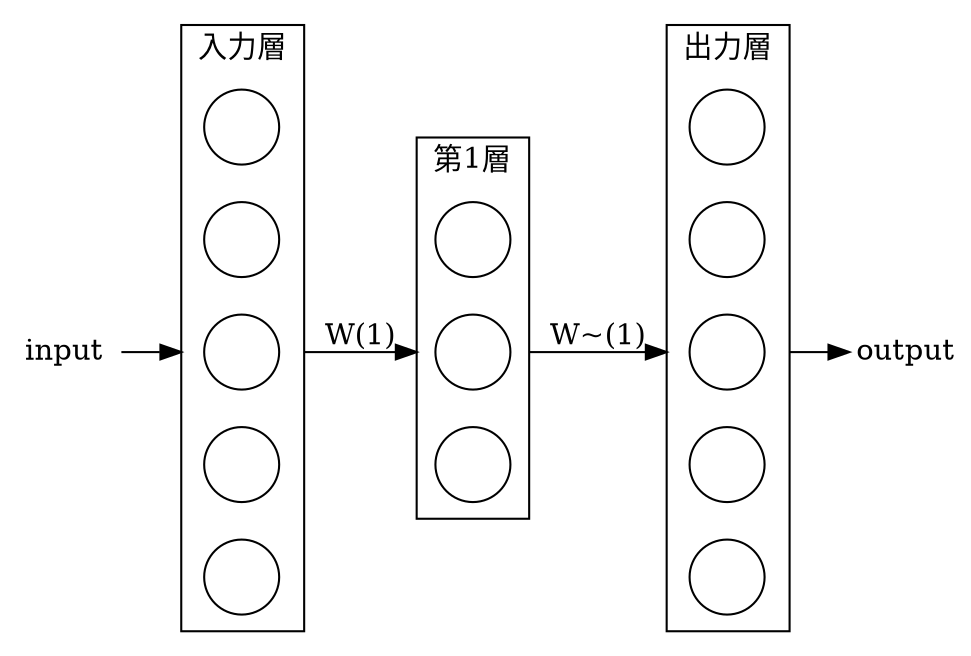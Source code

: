 digraph G {

  compound = true;
  ordering="out";
  rankdir=LR
	splines=line

  node [fixedsize=true];

  subgraph cluster_0 {
		node [style=solid, shape=circle];
		x1 x2 x3 x4 x5;
		label = "入力層";
	}

	subgraph cluster_1 {
		node [style=solid, shape=circle];
		u1_1 u1_2 u1_3;
		label = "第1層";
	}

  subgraph cluster_2 {
    node [style=solid, shape=circle];
    y1 y2 y3 y4 y5;
    label = "出力層"
  }


        x1, x2, x3, x4, x5, u1_1, u1_2, u1_3, y1, y2, y3, y4, y5 [label=""]
        i [shape=none, label="input"]
        o [shape=none, label="output"]

        i -> x3 [lhead=cluster_0]
        x3 -> u1_2 [lhead=cluster_1, ltail=cluster_0, label="W(1)"]
        u1_2 -> y3 [lhead=cluster_2, ltail=cluster_1, label="W~(1)"]
        y3 -> o [ltail=cluster_2]
}
